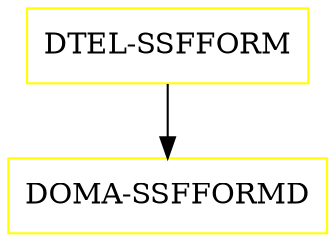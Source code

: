 digraph G {
  "DTEL-SSFFORM" [shape=box,color=yellow];
  "DOMA-SSFFORMD" [shape=box,color=yellow,URL="./DOMA_SSFFORMD.html"];
  "DTEL-SSFFORM" -> "DOMA-SSFFORMD";
}
